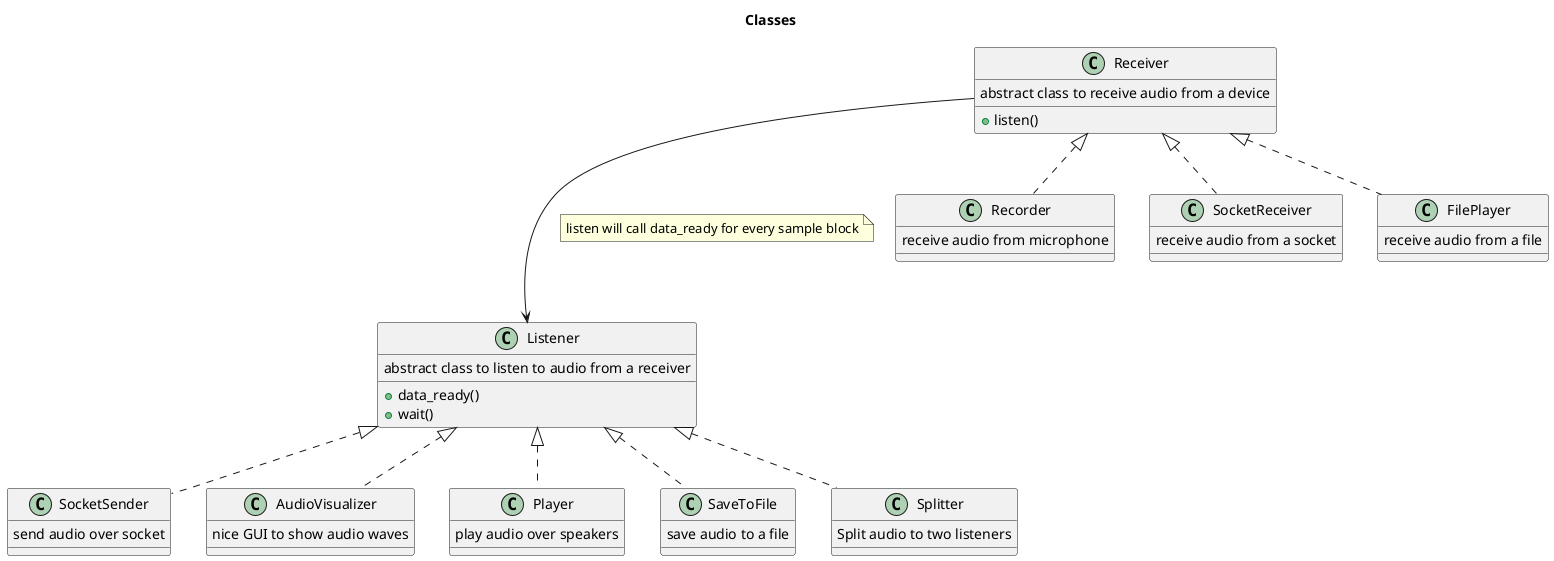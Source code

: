 @startuml

title Classes


class Receiver {
  abstract class to receive audio from a device
  +listen()
}

class Listener {
  abstract class to listen to audio from a receiver
  +data_ready()
  +wait()
}

class Recorder implements Receiver {
  receive audio from microphone
}

class SocketReceiver implements Receiver {
  receive audio from a socket
}
class FilePlayer implements Receiver {
  receive audio from a file
}


class SocketSender implements Listener {
  send audio over socket
}

class AudioVisualizer implements Listener {
  nice GUI to show audio waves
}

class Player implements Listener {
  play audio over speakers
}

class SaveToFile implements Listener {
  save audio to a file
}

class Splitter implements Listener {
  Split audio to two listeners
}

Receiver ---> Listener
note on link
  listen will call data_ready for every sample block
end note

@enduml